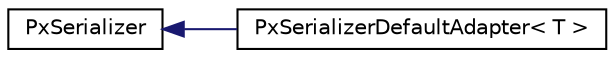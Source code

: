 digraph "Graphical Class Hierarchy"
{
  edge [fontname="Helvetica",fontsize="10",labelfontname="Helvetica",labelfontsize="10"];
  node [fontname="Helvetica",fontsize="10",shape=record];
  rankdir="LR";
  Node0 [label="PxSerializer",height=0.2,width=0.4,color="black", fillcolor="white", style="filled",URL="$classPxSerializer.html",tooltip="Serialization interface class. "];
  Node0 -> Node1 [dir="back",color="midnightblue",fontsize="10",style="solid",fontname="Helvetica"];
  Node1 [label="PxSerializerDefaultAdapter\< T \>",height=0.2,width=0.4,color="black", fillcolor="white", style="filled",URL="$classPxSerializerDefaultAdapter.html",tooltip="Default PxSerializer implementation. "];
}

